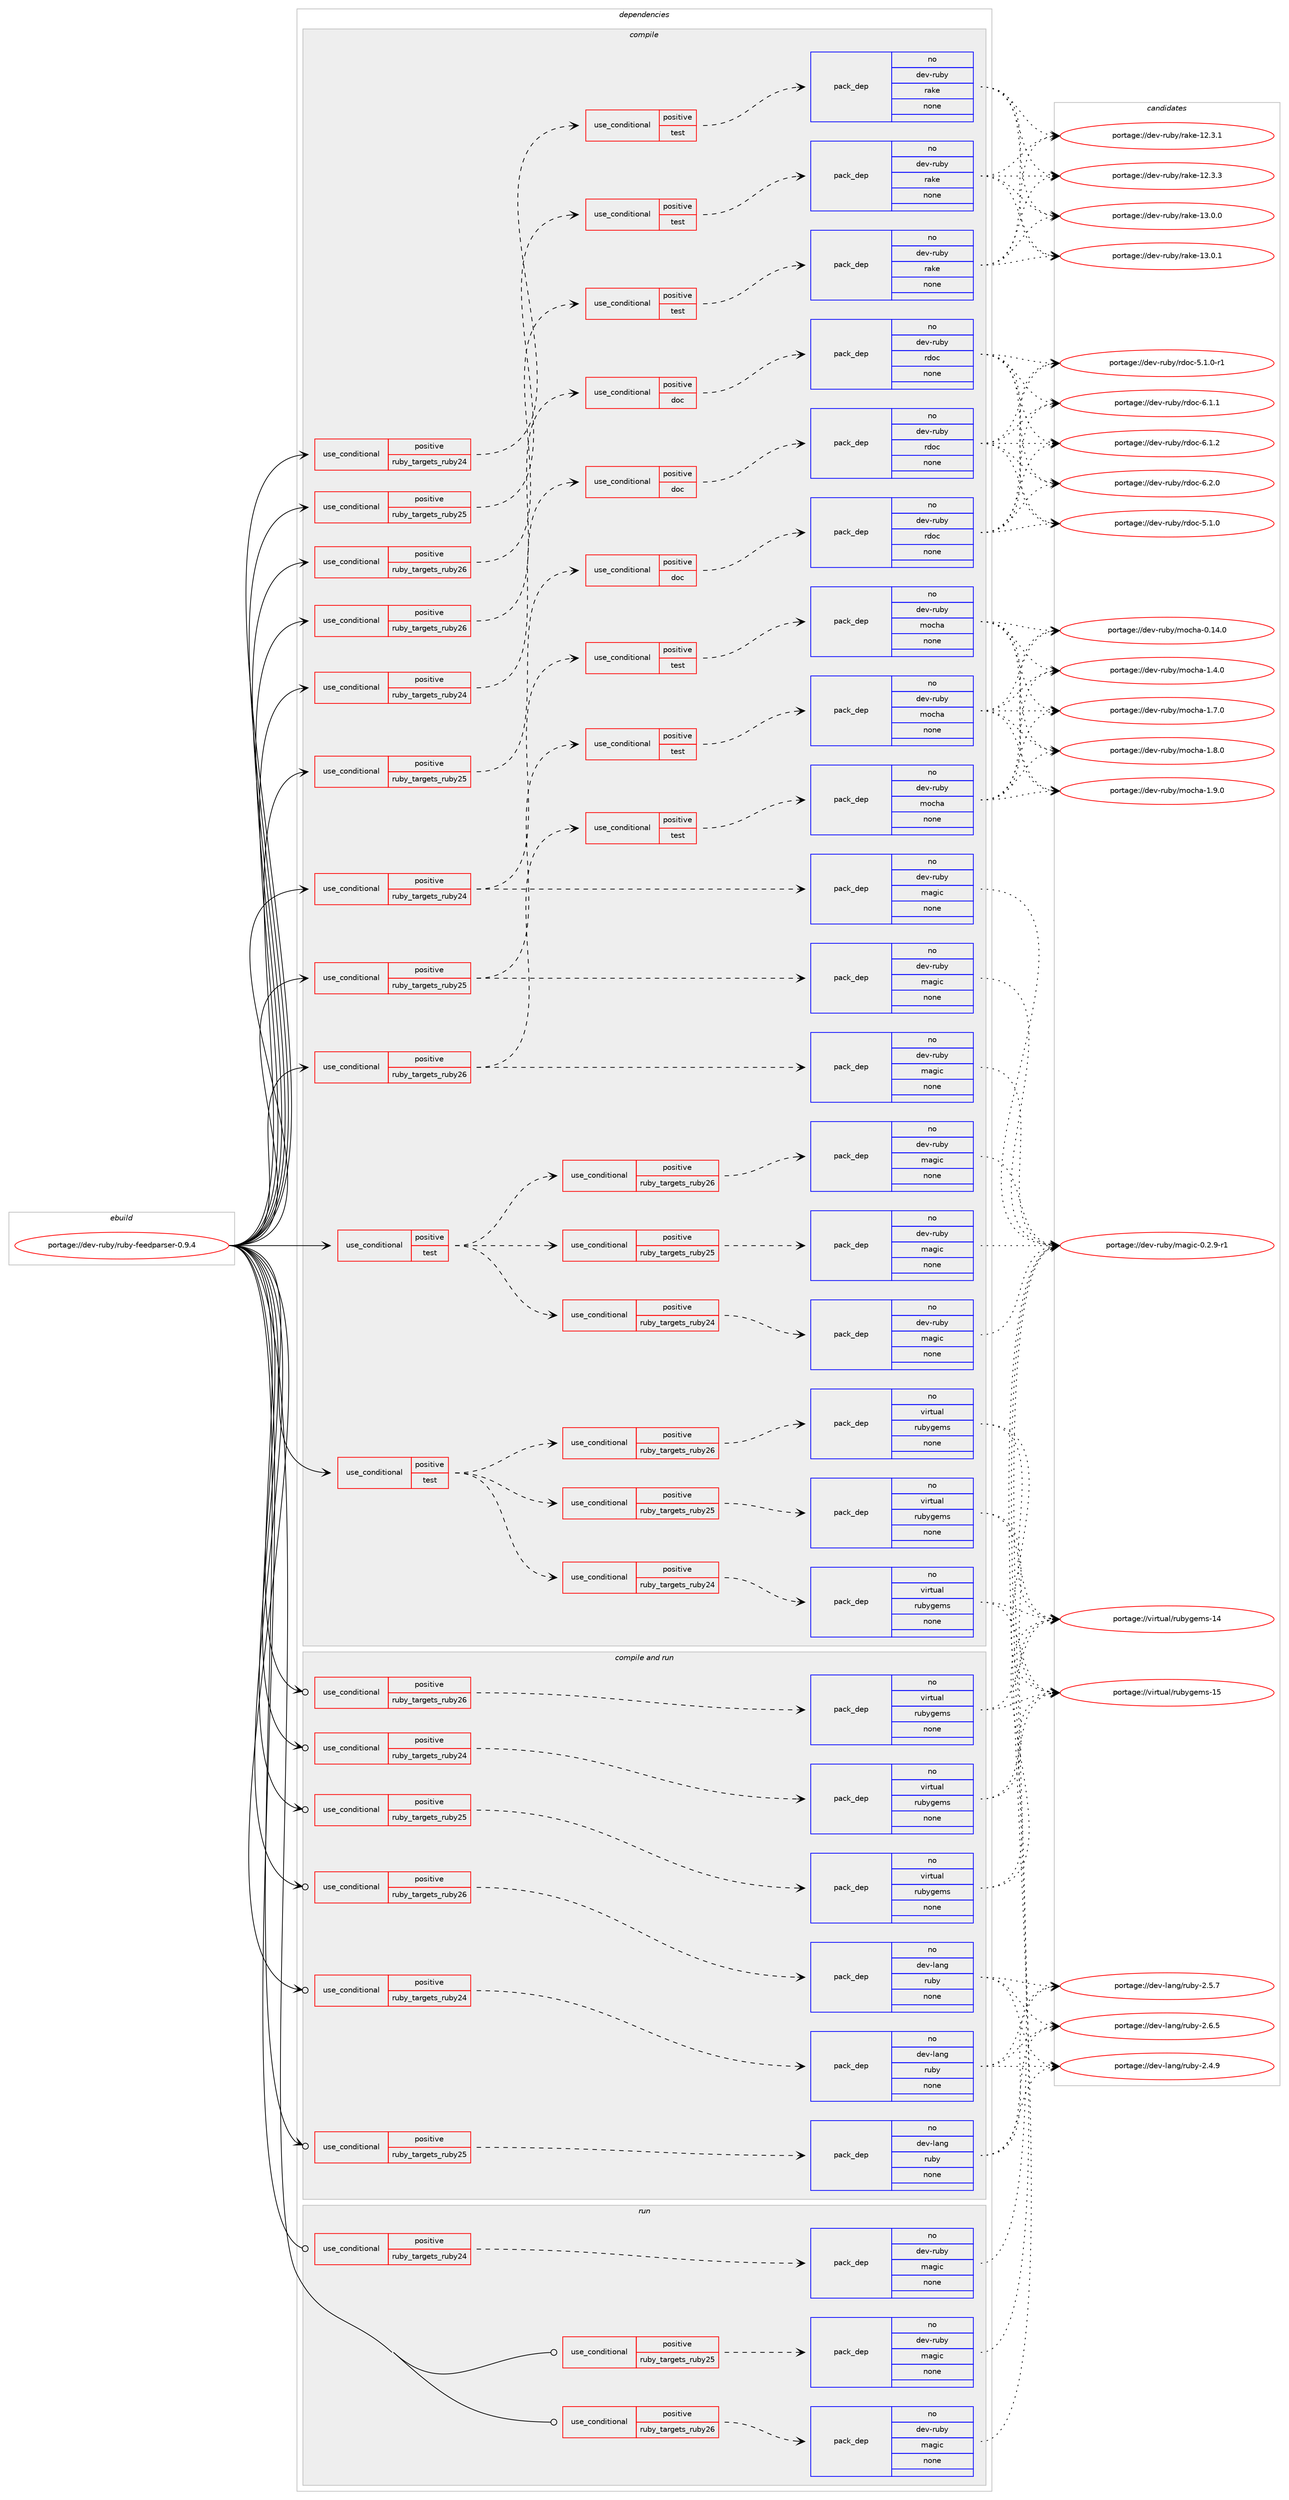 digraph prolog {

# *************
# Graph options
# *************

newrank=true;
concentrate=true;
compound=true;
graph [rankdir=LR,fontname=Helvetica,fontsize=10,ranksep=1.5];#, ranksep=2.5, nodesep=0.2];
edge  [arrowhead=vee];
node  [fontname=Helvetica,fontsize=10];

# **********
# The ebuild
# **********

subgraph cluster_leftcol {
color=gray;
rank=same;
label=<<i>ebuild</i>>;
id [label="portage://dev-ruby/ruby-feedparser-0.9.4", color=red, width=4, href="../dev-ruby/ruby-feedparser-0.9.4.svg"];
}

# ****************
# The dependencies
# ****************

subgraph cluster_midcol {
color=gray;
label=<<i>dependencies</i>>;
subgraph cluster_compile {
fillcolor="#eeeeee";
style=filled;
label=<<i>compile</i>>;
subgraph cond63370 {
dependency243091 [label=<<TABLE BORDER="0" CELLBORDER="1" CELLSPACING="0" CELLPADDING="4"><TR><TD ROWSPAN="3" CELLPADDING="10">use_conditional</TD></TR><TR><TD>positive</TD></TR><TR><TD>ruby_targets_ruby24</TD></TR></TABLE>>, shape=none, color=red];
subgraph cond63371 {
dependency243092 [label=<<TABLE BORDER="0" CELLBORDER="1" CELLSPACING="0" CELLPADDING="4"><TR><TD ROWSPAN="3" CELLPADDING="10">use_conditional</TD></TR><TR><TD>positive</TD></TR><TR><TD>doc</TD></TR></TABLE>>, shape=none, color=red];
subgraph pack176176 {
dependency243093 [label=<<TABLE BORDER="0" CELLBORDER="1" CELLSPACING="0" CELLPADDING="4" WIDTH="220"><TR><TD ROWSPAN="6" CELLPADDING="30">pack_dep</TD></TR><TR><TD WIDTH="110">no</TD></TR><TR><TD>dev-ruby</TD></TR><TR><TD>rdoc</TD></TR><TR><TD>none</TD></TR><TR><TD></TD></TR></TABLE>>, shape=none, color=blue];
}
dependency243092:e -> dependency243093:w [weight=20,style="dashed",arrowhead="vee"];
}
dependency243091:e -> dependency243092:w [weight=20,style="dashed",arrowhead="vee"];
}
id:e -> dependency243091:w [weight=20,style="solid",arrowhead="vee"];
subgraph cond63372 {
dependency243094 [label=<<TABLE BORDER="0" CELLBORDER="1" CELLSPACING="0" CELLPADDING="4"><TR><TD ROWSPAN="3" CELLPADDING="10">use_conditional</TD></TR><TR><TD>positive</TD></TR><TR><TD>ruby_targets_ruby24</TD></TR></TABLE>>, shape=none, color=red];
subgraph cond63373 {
dependency243095 [label=<<TABLE BORDER="0" CELLBORDER="1" CELLSPACING="0" CELLPADDING="4"><TR><TD ROWSPAN="3" CELLPADDING="10">use_conditional</TD></TR><TR><TD>positive</TD></TR><TR><TD>test</TD></TR></TABLE>>, shape=none, color=red];
subgraph pack176177 {
dependency243096 [label=<<TABLE BORDER="0" CELLBORDER="1" CELLSPACING="0" CELLPADDING="4" WIDTH="220"><TR><TD ROWSPAN="6" CELLPADDING="30">pack_dep</TD></TR><TR><TD WIDTH="110">no</TD></TR><TR><TD>dev-ruby</TD></TR><TR><TD>rake</TD></TR><TR><TD>none</TD></TR><TR><TD></TD></TR></TABLE>>, shape=none, color=blue];
}
dependency243095:e -> dependency243096:w [weight=20,style="dashed",arrowhead="vee"];
}
dependency243094:e -> dependency243095:w [weight=20,style="dashed",arrowhead="vee"];
}
id:e -> dependency243094:w [weight=20,style="solid",arrowhead="vee"];
subgraph cond63374 {
dependency243097 [label=<<TABLE BORDER="0" CELLBORDER="1" CELLSPACING="0" CELLPADDING="4"><TR><TD ROWSPAN="3" CELLPADDING="10">use_conditional</TD></TR><TR><TD>positive</TD></TR><TR><TD>ruby_targets_ruby24</TD></TR></TABLE>>, shape=none, color=red];
subgraph pack176178 {
dependency243098 [label=<<TABLE BORDER="0" CELLBORDER="1" CELLSPACING="0" CELLPADDING="4" WIDTH="220"><TR><TD ROWSPAN="6" CELLPADDING="30">pack_dep</TD></TR><TR><TD WIDTH="110">no</TD></TR><TR><TD>dev-ruby</TD></TR><TR><TD>magic</TD></TR><TR><TD>none</TD></TR><TR><TD></TD></TR></TABLE>>, shape=none, color=blue];
}
dependency243097:e -> dependency243098:w [weight=20,style="dashed",arrowhead="vee"];
subgraph cond63375 {
dependency243099 [label=<<TABLE BORDER="0" CELLBORDER="1" CELLSPACING="0" CELLPADDING="4"><TR><TD ROWSPAN="3" CELLPADDING="10">use_conditional</TD></TR><TR><TD>positive</TD></TR><TR><TD>test</TD></TR></TABLE>>, shape=none, color=red];
subgraph pack176179 {
dependency243100 [label=<<TABLE BORDER="0" CELLBORDER="1" CELLSPACING="0" CELLPADDING="4" WIDTH="220"><TR><TD ROWSPAN="6" CELLPADDING="30">pack_dep</TD></TR><TR><TD WIDTH="110">no</TD></TR><TR><TD>dev-ruby</TD></TR><TR><TD>mocha</TD></TR><TR><TD>none</TD></TR><TR><TD></TD></TR></TABLE>>, shape=none, color=blue];
}
dependency243099:e -> dependency243100:w [weight=20,style="dashed",arrowhead="vee"];
}
dependency243097:e -> dependency243099:w [weight=20,style="dashed",arrowhead="vee"];
}
id:e -> dependency243097:w [weight=20,style="solid",arrowhead="vee"];
subgraph cond63376 {
dependency243101 [label=<<TABLE BORDER="0" CELLBORDER="1" CELLSPACING="0" CELLPADDING="4"><TR><TD ROWSPAN="3" CELLPADDING="10">use_conditional</TD></TR><TR><TD>positive</TD></TR><TR><TD>ruby_targets_ruby25</TD></TR></TABLE>>, shape=none, color=red];
subgraph cond63377 {
dependency243102 [label=<<TABLE BORDER="0" CELLBORDER="1" CELLSPACING="0" CELLPADDING="4"><TR><TD ROWSPAN="3" CELLPADDING="10">use_conditional</TD></TR><TR><TD>positive</TD></TR><TR><TD>doc</TD></TR></TABLE>>, shape=none, color=red];
subgraph pack176180 {
dependency243103 [label=<<TABLE BORDER="0" CELLBORDER="1" CELLSPACING="0" CELLPADDING="4" WIDTH="220"><TR><TD ROWSPAN="6" CELLPADDING="30">pack_dep</TD></TR><TR><TD WIDTH="110">no</TD></TR><TR><TD>dev-ruby</TD></TR><TR><TD>rdoc</TD></TR><TR><TD>none</TD></TR><TR><TD></TD></TR></TABLE>>, shape=none, color=blue];
}
dependency243102:e -> dependency243103:w [weight=20,style="dashed",arrowhead="vee"];
}
dependency243101:e -> dependency243102:w [weight=20,style="dashed",arrowhead="vee"];
}
id:e -> dependency243101:w [weight=20,style="solid",arrowhead="vee"];
subgraph cond63378 {
dependency243104 [label=<<TABLE BORDER="0" CELLBORDER="1" CELLSPACING="0" CELLPADDING="4"><TR><TD ROWSPAN="3" CELLPADDING="10">use_conditional</TD></TR><TR><TD>positive</TD></TR><TR><TD>ruby_targets_ruby25</TD></TR></TABLE>>, shape=none, color=red];
subgraph cond63379 {
dependency243105 [label=<<TABLE BORDER="0" CELLBORDER="1" CELLSPACING="0" CELLPADDING="4"><TR><TD ROWSPAN="3" CELLPADDING="10">use_conditional</TD></TR><TR><TD>positive</TD></TR><TR><TD>test</TD></TR></TABLE>>, shape=none, color=red];
subgraph pack176181 {
dependency243106 [label=<<TABLE BORDER="0" CELLBORDER="1" CELLSPACING="0" CELLPADDING="4" WIDTH="220"><TR><TD ROWSPAN="6" CELLPADDING="30">pack_dep</TD></TR><TR><TD WIDTH="110">no</TD></TR><TR><TD>dev-ruby</TD></TR><TR><TD>rake</TD></TR><TR><TD>none</TD></TR><TR><TD></TD></TR></TABLE>>, shape=none, color=blue];
}
dependency243105:e -> dependency243106:w [weight=20,style="dashed",arrowhead="vee"];
}
dependency243104:e -> dependency243105:w [weight=20,style="dashed",arrowhead="vee"];
}
id:e -> dependency243104:w [weight=20,style="solid",arrowhead="vee"];
subgraph cond63380 {
dependency243107 [label=<<TABLE BORDER="0" CELLBORDER="1" CELLSPACING="0" CELLPADDING="4"><TR><TD ROWSPAN="3" CELLPADDING="10">use_conditional</TD></TR><TR><TD>positive</TD></TR><TR><TD>ruby_targets_ruby25</TD></TR></TABLE>>, shape=none, color=red];
subgraph pack176182 {
dependency243108 [label=<<TABLE BORDER="0" CELLBORDER="1" CELLSPACING="0" CELLPADDING="4" WIDTH="220"><TR><TD ROWSPAN="6" CELLPADDING="30">pack_dep</TD></TR><TR><TD WIDTH="110">no</TD></TR><TR><TD>dev-ruby</TD></TR><TR><TD>magic</TD></TR><TR><TD>none</TD></TR><TR><TD></TD></TR></TABLE>>, shape=none, color=blue];
}
dependency243107:e -> dependency243108:w [weight=20,style="dashed",arrowhead="vee"];
subgraph cond63381 {
dependency243109 [label=<<TABLE BORDER="0" CELLBORDER="1" CELLSPACING="0" CELLPADDING="4"><TR><TD ROWSPAN="3" CELLPADDING="10">use_conditional</TD></TR><TR><TD>positive</TD></TR><TR><TD>test</TD></TR></TABLE>>, shape=none, color=red];
subgraph pack176183 {
dependency243110 [label=<<TABLE BORDER="0" CELLBORDER="1" CELLSPACING="0" CELLPADDING="4" WIDTH="220"><TR><TD ROWSPAN="6" CELLPADDING="30">pack_dep</TD></TR><TR><TD WIDTH="110">no</TD></TR><TR><TD>dev-ruby</TD></TR><TR><TD>mocha</TD></TR><TR><TD>none</TD></TR><TR><TD></TD></TR></TABLE>>, shape=none, color=blue];
}
dependency243109:e -> dependency243110:w [weight=20,style="dashed",arrowhead="vee"];
}
dependency243107:e -> dependency243109:w [weight=20,style="dashed",arrowhead="vee"];
}
id:e -> dependency243107:w [weight=20,style="solid",arrowhead="vee"];
subgraph cond63382 {
dependency243111 [label=<<TABLE BORDER="0" CELLBORDER="1" CELLSPACING="0" CELLPADDING="4"><TR><TD ROWSPAN="3" CELLPADDING="10">use_conditional</TD></TR><TR><TD>positive</TD></TR><TR><TD>ruby_targets_ruby26</TD></TR></TABLE>>, shape=none, color=red];
subgraph cond63383 {
dependency243112 [label=<<TABLE BORDER="0" CELLBORDER="1" CELLSPACING="0" CELLPADDING="4"><TR><TD ROWSPAN="3" CELLPADDING="10">use_conditional</TD></TR><TR><TD>positive</TD></TR><TR><TD>doc</TD></TR></TABLE>>, shape=none, color=red];
subgraph pack176184 {
dependency243113 [label=<<TABLE BORDER="0" CELLBORDER="1" CELLSPACING="0" CELLPADDING="4" WIDTH="220"><TR><TD ROWSPAN="6" CELLPADDING="30">pack_dep</TD></TR><TR><TD WIDTH="110">no</TD></TR><TR><TD>dev-ruby</TD></TR><TR><TD>rdoc</TD></TR><TR><TD>none</TD></TR><TR><TD></TD></TR></TABLE>>, shape=none, color=blue];
}
dependency243112:e -> dependency243113:w [weight=20,style="dashed",arrowhead="vee"];
}
dependency243111:e -> dependency243112:w [weight=20,style="dashed",arrowhead="vee"];
}
id:e -> dependency243111:w [weight=20,style="solid",arrowhead="vee"];
subgraph cond63384 {
dependency243114 [label=<<TABLE BORDER="0" CELLBORDER="1" CELLSPACING="0" CELLPADDING="4"><TR><TD ROWSPAN="3" CELLPADDING="10">use_conditional</TD></TR><TR><TD>positive</TD></TR><TR><TD>ruby_targets_ruby26</TD></TR></TABLE>>, shape=none, color=red];
subgraph cond63385 {
dependency243115 [label=<<TABLE BORDER="0" CELLBORDER="1" CELLSPACING="0" CELLPADDING="4"><TR><TD ROWSPAN="3" CELLPADDING="10">use_conditional</TD></TR><TR><TD>positive</TD></TR><TR><TD>test</TD></TR></TABLE>>, shape=none, color=red];
subgraph pack176185 {
dependency243116 [label=<<TABLE BORDER="0" CELLBORDER="1" CELLSPACING="0" CELLPADDING="4" WIDTH="220"><TR><TD ROWSPAN="6" CELLPADDING="30">pack_dep</TD></TR><TR><TD WIDTH="110">no</TD></TR><TR><TD>dev-ruby</TD></TR><TR><TD>rake</TD></TR><TR><TD>none</TD></TR><TR><TD></TD></TR></TABLE>>, shape=none, color=blue];
}
dependency243115:e -> dependency243116:w [weight=20,style="dashed",arrowhead="vee"];
}
dependency243114:e -> dependency243115:w [weight=20,style="dashed",arrowhead="vee"];
}
id:e -> dependency243114:w [weight=20,style="solid",arrowhead="vee"];
subgraph cond63386 {
dependency243117 [label=<<TABLE BORDER="0" CELLBORDER="1" CELLSPACING="0" CELLPADDING="4"><TR><TD ROWSPAN="3" CELLPADDING="10">use_conditional</TD></TR><TR><TD>positive</TD></TR><TR><TD>ruby_targets_ruby26</TD></TR></TABLE>>, shape=none, color=red];
subgraph pack176186 {
dependency243118 [label=<<TABLE BORDER="0" CELLBORDER="1" CELLSPACING="0" CELLPADDING="4" WIDTH="220"><TR><TD ROWSPAN="6" CELLPADDING="30">pack_dep</TD></TR><TR><TD WIDTH="110">no</TD></TR><TR><TD>dev-ruby</TD></TR><TR><TD>magic</TD></TR><TR><TD>none</TD></TR><TR><TD></TD></TR></TABLE>>, shape=none, color=blue];
}
dependency243117:e -> dependency243118:w [weight=20,style="dashed",arrowhead="vee"];
subgraph cond63387 {
dependency243119 [label=<<TABLE BORDER="0" CELLBORDER="1" CELLSPACING="0" CELLPADDING="4"><TR><TD ROWSPAN="3" CELLPADDING="10">use_conditional</TD></TR><TR><TD>positive</TD></TR><TR><TD>test</TD></TR></TABLE>>, shape=none, color=red];
subgraph pack176187 {
dependency243120 [label=<<TABLE BORDER="0" CELLBORDER="1" CELLSPACING="0" CELLPADDING="4" WIDTH="220"><TR><TD ROWSPAN="6" CELLPADDING="30">pack_dep</TD></TR><TR><TD WIDTH="110">no</TD></TR><TR><TD>dev-ruby</TD></TR><TR><TD>mocha</TD></TR><TR><TD>none</TD></TR><TR><TD></TD></TR></TABLE>>, shape=none, color=blue];
}
dependency243119:e -> dependency243120:w [weight=20,style="dashed",arrowhead="vee"];
}
dependency243117:e -> dependency243119:w [weight=20,style="dashed",arrowhead="vee"];
}
id:e -> dependency243117:w [weight=20,style="solid",arrowhead="vee"];
subgraph cond63388 {
dependency243121 [label=<<TABLE BORDER="0" CELLBORDER="1" CELLSPACING="0" CELLPADDING="4"><TR><TD ROWSPAN="3" CELLPADDING="10">use_conditional</TD></TR><TR><TD>positive</TD></TR><TR><TD>test</TD></TR></TABLE>>, shape=none, color=red];
subgraph cond63389 {
dependency243122 [label=<<TABLE BORDER="0" CELLBORDER="1" CELLSPACING="0" CELLPADDING="4"><TR><TD ROWSPAN="3" CELLPADDING="10">use_conditional</TD></TR><TR><TD>positive</TD></TR><TR><TD>ruby_targets_ruby24</TD></TR></TABLE>>, shape=none, color=red];
subgraph pack176188 {
dependency243123 [label=<<TABLE BORDER="0" CELLBORDER="1" CELLSPACING="0" CELLPADDING="4" WIDTH="220"><TR><TD ROWSPAN="6" CELLPADDING="30">pack_dep</TD></TR><TR><TD WIDTH="110">no</TD></TR><TR><TD>dev-ruby</TD></TR><TR><TD>magic</TD></TR><TR><TD>none</TD></TR><TR><TD></TD></TR></TABLE>>, shape=none, color=blue];
}
dependency243122:e -> dependency243123:w [weight=20,style="dashed",arrowhead="vee"];
}
dependency243121:e -> dependency243122:w [weight=20,style="dashed",arrowhead="vee"];
subgraph cond63390 {
dependency243124 [label=<<TABLE BORDER="0" CELLBORDER="1" CELLSPACING="0" CELLPADDING="4"><TR><TD ROWSPAN="3" CELLPADDING="10">use_conditional</TD></TR><TR><TD>positive</TD></TR><TR><TD>ruby_targets_ruby25</TD></TR></TABLE>>, shape=none, color=red];
subgraph pack176189 {
dependency243125 [label=<<TABLE BORDER="0" CELLBORDER="1" CELLSPACING="0" CELLPADDING="4" WIDTH="220"><TR><TD ROWSPAN="6" CELLPADDING="30">pack_dep</TD></TR><TR><TD WIDTH="110">no</TD></TR><TR><TD>dev-ruby</TD></TR><TR><TD>magic</TD></TR><TR><TD>none</TD></TR><TR><TD></TD></TR></TABLE>>, shape=none, color=blue];
}
dependency243124:e -> dependency243125:w [weight=20,style="dashed",arrowhead="vee"];
}
dependency243121:e -> dependency243124:w [weight=20,style="dashed",arrowhead="vee"];
subgraph cond63391 {
dependency243126 [label=<<TABLE BORDER="0" CELLBORDER="1" CELLSPACING="0" CELLPADDING="4"><TR><TD ROWSPAN="3" CELLPADDING="10">use_conditional</TD></TR><TR><TD>positive</TD></TR><TR><TD>ruby_targets_ruby26</TD></TR></TABLE>>, shape=none, color=red];
subgraph pack176190 {
dependency243127 [label=<<TABLE BORDER="0" CELLBORDER="1" CELLSPACING="0" CELLPADDING="4" WIDTH="220"><TR><TD ROWSPAN="6" CELLPADDING="30">pack_dep</TD></TR><TR><TD WIDTH="110">no</TD></TR><TR><TD>dev-ruby</TD></TR><TR><TD>magic</TD></TR><TR><TD>none</TD></TR><TR><TD></TD></TR></TABLE>>, shape=none, color=blue];
}
dependency243126:e -> dependency243127:w [weight=20,style="dashed",arrowhead="vee"];
}
dependency243121:e -> dependency243126:w [weight=20,style="dashed",arrowhead="vee"];
}
id:e -> dependency243121:w [weight=20,style="solid",arrowhead="vee"];
subgraph cond63392 {
dependency243128 [label=<<TABLE BORDER="0" CELLBORDER="1" CELLSPACING="0" CELLPADDING="4"><TR><TD ROWSPAN="3" CELLPADDING="10">use_conditional</TD></TR><TR><TD>positive</TD></TR><TR><TD>test</TD></TR></TABLE>>, shape=none, color=red];
subgraph cond63393 {
dependency243129 [label=<<TABLE BORDER="0" CELLBORDER="1" CELLSPACING="0" CELLPADDING="4"><TR><TD ROWSPAN="3" CELLPADDING="10">use_conditional</TD></TR><TR><TD>positive</TD></TR><TR><TD>ruby_targets_ruby24</TD></TR></TABLE>>, shape=none, color=red];
subgraph pack176191 {
dependency243130 [label=<<TABLE BORDER="0" CELLBORDER="1" CELLSPACING="0" CELLPADDING="4" WIDTH="220"><TR><TD ROWSPAN="6" CELLPADDING="30">pack_dep</TD></TR><TR><TD WIDTH="110">no</TD></TR><TR><TD>virtual</TD></TR><TR><TD>rubygems</TD></TR><TR><TD>none</TD></TR><TR><TD></TD></TR></TABLE>>, shape=none, color=blue];
}
dependency243129:e -> dependency243130:w [weight=20,style="dashed",arrowhead="vee"];
}
dependency243128:e -> dependency243129:w [weight=20,style="dashed",arrowhead="vee"];
subgraph cond63394 {
dependency243131 [label=<<TABLE BORDER="0" CELLBORDER="1" CELLSPACING="0" CELLPADDING="4"><TR><TD ROWSPAN="3" CELLPADDING="10">use_conditional</TD></TR><TR><TD>positive</TD></TR><TR><TD>ruby_targets_ruby25</TD></TR></TABLE>>, shape=none, color=red];
subgraph pack176192 {
dependency243132 [label=<<TABLE BORDER="0" CELLBORDER="1" CELLSPACING="0" CELLPADDING="4" WIDTH="220"><TR><TD ROWSPAN="6" CELLPADDING="30">pack_dep</TD></TR><TR><TD WIDTH="110">no</TD></TR><TR><TD>virtual</TD></TR><TR><TD>rubygems</TD></TR><TR><TD>none</TD></TR><TR><TD></TD></TR></TABLE>>, shape=none, color=blue];
}
dependency243131:e -> dependency243132:w [weight=20,style="dashed",arrowhead="vee"];
}
dependency243128:e -> dependency243131:w [weight=20,style="dashed",arrowhead="vee"];
subgraph cond63395 {
dependency243133 [label=<<TABLE BORDER="0" CELLBORDER="1" CELLSPACING="0" CELLPADDING="4"><TR><TD ROWSPAN="3" CELLPADDING="10">use_conditional</TD></TR><TR><TD>positive</TD></TR><TR><TD>ruby_targets_ruby26</TD></TR></TABLE>>, shape=none, color=red];
subgraph pack176193 {
dependency243134 [label=<<TABLE BORDER="0" CELLBORDER="1" CELLSPACING="0" CELLPADDING="4" WIDTH="220"><TR><TD ROWSPAN="6" CELLPADDING="30">pack_dep</TD></TR><TR><TD WIDTH="110">no</TD></TR><TR><TD>virtual</TD></TR><TR><TD>rubygems</TD></TR><TR><TD>none</TD></TR><TR><TD></TD></TR></TABLE>>, shape=none, color=blue];
}
dependency243133:e -> dependency243134:w [weight=20,style="dashed",arrowhead="vee"];
}
dependency243128:e -> dependency243133:w [weight=20,style="dashed",arrowhead="vee"];
}
id:e -> dependency243128:w [weight=20,style="solid",arrowhead="vee"];
}
subgraph cluster_compileandrun {
fillcolor="#eeeeee";
style=filled;
label=<<i>compile and run</i>>;
subgraph cond63396 {
dependency243135 [label=<<TABLE BORDER="0" CELLBORDER="1" CELLSPACING="0" CELLPADDING="4"><TR><TD ROWSPAN="3" CELLPADDING="10">use_conditional</TD></TR><TR><TD>positive</TD></TR><TR><TD>ruby_targets_ruby24</TD></TR></TABLE>>, shape=none, color=red];
subgraph pack176194 {
dependency243136 [label=<<TABLE BORDER="0" CELLBORDER="1" CELLSPACING="0" CELLPADDING="4" WIDTH="220"><TR><TD ROWSPAN="6" CELLPADDING="30">pack_dep</TD></TR><TR><TD WIDTH="110">no</TD></TR><TR><TD>dev-lang</TD></TR><TR><TD>ruby</TD></TR><TR><TD>none</TD></TR><TR><TD></TD></TR></TABLE>>, shape=none, color=blue];
}
dependency243135:e -> dependency243136:w [weight=20,style="dashed",arrowhead="vee"];
}
id:e -> dependency243135:w [weight=20,style="solid",arrowhead="odotvee"];
subgraph cond63397 {
dependency243137 [label=<<TABLE BORDER="0" CELLBORDER="1" CELLSPACING="0" CELLPADDING="4"><TR><TD ROWSPAN="3" CELLPADDING="10">use_conditional</TD></TR><TR><TD>positive</TD></TR><TR><TD>ruby_targets_ruby24</TD></TR></TABLE>>, shape=none, color=red];
subgraph pack176195 {
dependency243138 [label=<<TABLE BORDER="0" CELLBORDER="1" CELLSPACING="0" CELLPADDING="4" WIDTH="220"><TR><TD ROWSPAN="6" CELLPADDING="30">pack_dep</TD></TR><TR><TD WIDTH="110">no</TD></TR><TR><TD>virtual</TD></TR><TR><TD>rubygems</TD></TR><TR><TD>none</TD></TR><TR><TD></TD></TR></TABLE>>, shape=none, color=blue];
}
dependency243137:e -> dependency243138:w [weight=20,style="dashed",arrowhead="vee"];
}
id:e -> dependency243137:w [weight=20,style="solid",arrowhead="odotvee"];
subgraph cond63398 {
dependency243139 [label=<<TABLE BORDER="0" CELLBORDER="1" CELLSPACING="0" CELLPADDING="4"><TR><TD ROWSPAN="3" CELLPADDING="10">use_conditional</TD></TR><TR><TD>positive</TD></TR><TR><TD>ruby_targets_ruby25</TD></TR></TABLE>>, shape=none, color=red];
subgraph pack176196 {
dependency243140 [label=<<TABLE BORDER="0" CELLBORDER="1" CELLSPACING="0" CELLPADDING="4" WIDTH="220"><TR><TD ROWSPAN="6" CELLPADDING="30">pack_dep</TD></TR><TR><TD WIDTH="110">no</TD></TR><TR><TD>dev-lang</TD></TR><TR><TD>ruby</TD></TR><TR><TD>none</TD></TR><TR><TD></TD></TR></TABLE>>, shape=none, color=blue];
}
dependency243139:e -> dependency243140:w [weight=20,style="dashed",arrowhead="vee"];
}
id:e -> dependency243139:w [weight=20,style="solid",arrowhead="odotvee"];
subgraph cond63399 {
dependency243141 [label=<<TABLE BORDER="0" CELLBORDER="1" CELLSPACING="0" CELLPADDING="4"><TR><TD ROWSPAN="3" CELLPADDING="10">use_conditional</TD></TR><TR><TD>positive</TD></TR><TR><TD>ruby_targets_ruby25</TD></TR></TABLE>>, shape=none, color=red];
subgraph pack176197 {
dependency243142 [label=<<TABLE BORDER="0" CELLBORDER="1" CELLSPACING="0" CELLPADDING="4" WIDTH="220"><TR><TD ROWSPAN="6" CELLPADDING="30">pack_dep</TD></TR><TR><TD WIDTH="110">no</TD></TR><TR><TD>virtual</TD></TR><TR><TD>rubygems</TD></TR><TR><TD>none</TD></TR><TR><TD></TD></TR></TABLE>>, shape=none, color=blue];
}
dependency243141:e -> dependency243142:w [weight=20,style="dashed",arrowhead="vee"];
}
id:e -> dependency243141:w [weight=20,style="solid",arrowhead="odotvee"];
subgraph cond63400 {
dependency243143 [label=<<TABLE BORDER="0" CELLBORDER="1" CELLSPACING="0" CELLPADDING="4"><TR><TD ROWSPAN="3" CELLPADDING="10">use_conditional</TD></TR><TR><TD>positive</TD></TR><TR><TD>ruby_targets_ruby26</TD></TR></TABLE>>, shape=none, color=red];
subgraph pack176198 {
dependency243144 [label=<<TABLE BORDER="0" CELLBORDER="1" CELLSPACING="0" CELLPADDING="4" WIDTH="220"><TR><TD ROWSPAN="6" CELLPADDING="30">pack_dep</TD></TR><TR><TD WIDTH="110">no</TD></TR><TR><TD>dev-lang</TD></TR><TR><TD>ruby</TD></TR><TR><TD>none</TD></TR><TR><TD></TD></TR></TABLE>>, shape=none, color=blue];
}
dependency243143:e -> dependency243144:w [weight=20,style="dashed",arrowhead="vee"];
}
id:e -> dependency243143:w [weight=20,style="solid",arrowhead="odotvee"];
subgraph cond63401 {
dependency243145 [label=<<TABLE BORDER="0" CELLBORDER="1" CELLSPACING="0" CELLPADDING="4"><TR><TD ROWSPAN="3" CELLPADDING="10">use_conditional</TD></TR><TR><TD>positive</TD></TR><TR><TD>ruby_targets_ruby26</TD></TR></TABLE>>, shape=none, color=red];
subgraph pack176199 {
dependency243146 [label=<<TABLE BORDER="0" CELLBORDER="1" CELLSPACING="0" CELLPADDING="4" WIDTH="220"><TR><TD ROWSPAN="6" CELLPADDING="30">pack_dep</TD></TR><TR><TD WIDTH="110">no</TD></TR><TR><TD>virtual</TD></TR><TR><TD>rubygems</TD></TR><TR><TD>none</TD></TR><TR><TD></TD></TR></TABLE>>, shape=none, color=blue];
}
dependency243145:e -> dependency243146:w [weight=20,style="dashed",arrowhead="vee"];
}
id:e -> dependency243145:w [weight=20,style="solid",arrowhead="odotvee"];
}
subgraph cluster_run {
fillcolor="#eeeeee";
style=filled;
label=<<i>run</i>>;
subgraph cond63402 {
dependency243147 [label=<<TABLE BORDER="0" CELLBORDER="1" CELLSPACING="0" CELLPADDING="4"><TR><TD ROWSPAN="3" CELLPADDING="10">use_conditional</TD></TR><TR><TD>positive</TD></TR><TR><TD>ruby_targets_ruby24</TD></TR></TABLE>>, shape=none, color=red];
subgraph pack176200 {
dependency243148 [label=<<TABLE BORDER="0" CELLBORDER="1" CELLSPACING="0" CELLPADDING="4" WIDTH="220"><TR><TD ROWSPAN="6" CELLPADDING="30">pack_dep</TD></TR><TR><TD WIDTH="110">no</TD></TR><TR><TD>dev-ruby</TD></TR><TR><TD>magic</TD></TR><TR><TD>none</TD></TR><TR><TD></TD></TR></TABLE>>, shape=none, color=blue];
}
dependency243147:e -> dependency243148:w [weight=20,style="dashed",arrowhead="vee"];
}
id:e -> dependency243147:w [weight=20,style="solid",arrowhead="odot"];
subgraph cond63403 {
dependency243149 [label=<<TABLE BORDER="0" CELLBORDER="1" CELLSPACING="0" CELLPADDING="4"><TR><TD ROWSPAN="3" CELLPADDING="10">use_conditional</TD></TR><TR><TD>positive</TD></TR><TR><TD>ruby_targets_ruby25</TD></TR></TABLE>>, shape=none, color=red];
subgraph pack176201 {
dependency243150 [label=<<TABLE BORDER="0" CELLBORDER="1" CELLSPACING="0" CELLPADDING="4" WIDTH="220"><TR><TD ROWSPAN="6" CELLPADDING="30">pack_dep</TD></TR><TR><TD WIDTH="110">no</TD></TR><TR><TD>dev-ruby</TD></TR><TR><TD>magic</TD></TR><TR><TD>none</TD></TR><TR><TD></TD></TR></TABLE>>, shape=none, color=blue];
}
dependency243149:e -> dependency243150:w [weight=20,style="dashed",arrowhead="vee"];
}
id:e -> dependency243149:w [weight=20,style="solid",arrowhead="odot"];
subgraph cond63404 {
dependency243151 [label=<<TABLE BORDER="0" CELLBORDER="1" CELLSPACING="0" CELLPADDING="4"><TR><TD ROWSPAN="3" CELLPADDING="10">use_conditional</TD></TR><TR><TD>positive</TD></TR><TR><TD>ruby_targets_ruby26</TD></TR></TABLE>>, shape=none, color=red];
subgraph pack176202 {
dependency243152 [label=<<TABLE BORDER="0" CELLBORDER="1" CELLSPACING="0" CELLPADDING="4" WIDTH="220"><TR><TD ROWSPAN="6" CELLPADDING="30">pack_dep</TD></TR><TR><TD WIDTH="110">no</TD></TR><TR><TD>dev-ruby</TD></TR><TR><TD>magic</TD></TR><TR><TD>none</TD></TR><TR><TD></TD></TR></TABLE>>, shape=none, color=blue];
}
dependency243151:e -> dependency243152:w [weight=20,style="dashed",arrowhead="vee"];
}
id:e -> dependency243151:w [weight=20,style="solid",arrowhead="odot"];
}
}

# **************
# The candidates
# **************

subgraph cluster_choices {
rank=same;
color=gray;
label=<<i>candidates</i>>;

subgraph choice176176 {
color=black;
nodesep=1;
choiceportage10010111845114117981214711410011199455346494648 [label="portage://dev-ruby/rdoc-5.1.0", color=red, width=4,href="../dev-ruby/rdoc-5.1.0.svg"];
choiceportage100101118451141179812147114100111994553464946484511449 [label="portage://dev-ruby/rdoc-5.1.0-r1", color=red, width=4,href="../dev-ruby/rdoc-5.1.0-r1.svg"];
choiceportage10010111845114117981214711410011199455446494649 [label="portage://dev-ruby/rdoc-6.1.1", color=red, width=4,href="../dev-ruby/rdoc-6.1.1.svg"];
choiceportage10010111845114117981214711410011199455446494650 [label="portage://dev-ruby/rdoc-6.1.2", color=red, width=4,href="../dev-ruby/rdoc-6.1.2.svg"];
choiceportage10010111845114117981214711410011199455446504648 [label="portage://dev-ruby/rdoc-6.2.0", color=red, width=4,href="../dev-ruby/rdoc-6.2.0.svg"];
dependency243093:e -> choiceportage10010111845114117981214711410011199455346494648:w [style=dotted,weight="100"];
dependency243093:e -> choiceportage100101118451141179812147114100111994553464946484511449:w [style=dotted,weight="100"];
dependency243093:e -> choiceportage10010111845114117981214711410011199455446494649:w [style=dotted,weight="100"];
dependency243093:e -> choiceportage10010111845114117981214711410011199455446494650:w [style=dotted,weight="100"];
dependency243093:e -> choiceportage10010111845114117981214711410011199455446504648:w [style=dotted,weight="100"];
}
subgraph choice176177 {
color=black;
nodesep=1;
choiceportage1001011184511411798121471149710710145495046514649 [label="portage://dev-ruby/rake-12.3.1", color=red, width=4,href="../dev-ruby/rake-12.3.1.svg"];
choiceportage1001011184511411798121471149710710145495046514651 [label="portage://dev-ruby/rake-12.3.3", color=red, width=4,href="../dev-ruby/rake-12.3.3.svg"];
choiceportage1001011184511411798121471149710710145495146484648 [label="portage://dev-ruby/rake-13.0.0", color=red, width=4,href="../dev-ruby/rake-13.0.0.svg"];
choiceportage1001011184511411798121471149710710145495146484649 [label="portage://dev-ruby/rake-13.0.1", color=red, width=4,href="../dev-ruby/rake-13.0.1.svg"];
dependency243096:e -> choiceportage1001011184511411798121471149710710145495046514649:w [style=dotted,weight="100"];
dependency243096:e -> choiceportage1001011184511411798121471149710710145495046514651:w [style=dotted,weight="100"];
dependency243096:e -> choiceportage1001011184511411798121471149710710145495146484648:w [style=dotted,weight="100"];
dependency243096:e -> choiceportage1001011184511411798121471149710710145495146484649:w [style=dotted,weight="100"];
}
subgraph choice176178 {
color=black;
nodesep=1;
choiceportage10010111845114117981214710997103105994548465046574511449 [label="portage://dev-ruby/magic-0.2.9-r1", color=red, width=4,href="../dev-ruby/magic-0.2.9-r1.svg"];
dependency243098:e -> choiceportage10010111845114117981214710997103105994548465046574511449:w [style=dotted,weight="100"];
}
subgraph choice176179 {
color=black;
nodesep=1;
choiceportage100101118451141179812147109111991049745484649524648 [label="portage://dev-ruby/mocha-0.14.0", color=red, width=4,href="../dev-ruby/mocha-0.14.0.svg"];
choiceportage1001011184511411798121471091119910497454946524648 [label="portage://dev-ruby/mocha-1.4.0", color=red, width=4,href="../dev-ruby/mocha-1.4.0.svg"];
choiceportage1001011184511411798121471091119910497454946554648 [label="portage://dev-ruby/mocha-1.7.0", color=red, width=4,href="../dev-ruby/mocha-1.7.0.svg"];
choiceportage1001011184511411798121471091119910497454946564648 [label="portage://dev-ruby/mocha-1.8.0", color=red, width=4,href="../dev-ruby/mocha-1.8.0.svg"];
choiceportage1001011184511411798121471091119910497454946574648 [label="portage://dev-ruby/mocha-1.9.0", color=red, width=4,href="../dev-ruby/mocha-1.9.0.svg"];
dependency243100:e -> choiceportage100101118451141179812147109111991049745484649524648:w [style=dotted,weight="100"];
dependency243100:e -> choiceportage1001011184511411798121471091119910497454946524648:w [style=dotted,weight="100"];
dependency243100:e -> choiceportage1001011184511411798121471091119910497454946554648:w [style=dotted,weight="100"];
dependency243100:e -> choiceportage1001011184511411798121471091119910497454946564648:w [style=dotted,weight="100"];
dependency243100:e -> choiceportage1001011184511411798121471091119910497454946574648:w [style=dotted,weight="100"];
}
subgraph choice176180 {
color=black;
nodesep=1;
choiceportage10010111845114117981214711410011199455346494648 [label="portage://dev-ruby/rdoc-5.1.0", color=red, width=4,href="../dev-ruby/rdoc-5.1.0.svg"];
choiceportage100101118451141179812147114100111994553464946484511449 [label="portage://dev-ruby/rdoc-5.1.0-r1", color=red, width=4,href="../dev-ruby/rdoc-5.1.0-r1.svg"];
choiceportage10010111845114117981214711410011199455446494649 [label="portage://dev-ruby/rdoc-6.1.1", color=red, width=4,href="../dev-ruby/rdoc-6.1.1.svg"];
choiceportage10010111845114117981214711410011199455446494650 [label="portage://dev-ruby/rdoc-6.1.2", color=red, width=4,href="../dev-ruby/rdoc-6.1.2.svg"];
choiceportage10010111845114117981214711410011199455446504648 [label="portage://dev-ruby/rdoc-6.2.0", color=red, width=4,href="../dev-ruby/rdoc-6.2.0.svg"];
dependency243103:e -> choiceportage10010111845114117981214711410011199455346494648:w [style=dotted,weight="100"];
dependency243103:e -> choiceportage100101118451141179812147114100111994553464946484511449:w [style=dotted,weight="100"];
dependency243103:e -> choiceportage10010111845114117981214711410011199455446494649:w [style=dotted,weight="100"];
dependency243103:e -> choiceportage10010111845114117981214711410011199455446494650:w [style=dotted,weight="100"];
dependency243103:e -> choiceportage10010111845114117981214711410011199455446504648:w [style=dotted,weight="100"];
}
subgraph choice176181 {
color=black;
nodesep=1;
choiceportage1001011184511411798121471149710710145495046514649 [label="portage://dev-ruby/rake-12.3.1", color=red, width=4,href="../dev-ruby/rake-12.3.1.svg"];
choiceportage1001011184511411798121471149710710145495046514651 [label="portage://dev-ruby/rake-12.3.3", color=red, width=4,href="../dev-ruby/rake-12.3.3.svg"];
choiceportage1001011184511411798121471149710710145495146484648 [label="portage://dev-ruby/rake-13.0.0", color=red, width=4,href="../dev-ruby/rake-13.0.0.svg"];
choiceportage1001011184511411798121471149710710145495146484649 [label="portage://dev-ruby/rake-13.0.1", color=red, width=4,href="../dev-ruby/rake-13.0.1.svg"];
dependency243106:e -> choiceportage1001011184511411798121471149710710145495046514649:w [style=dotted,weight="100"];
dependency243106:e -> choiceportage1001011184511411798121471149710710145495046514651:w [style=dotted,weight="100"];
dependency243106:e -> choiceportage1001011184511411798121471149710710145495146484648:w [style=dotted,weight="100"];
dependency243106:e -> choiceportage1001011184511411798121471149710710145495146484649:w [style=dotted,weight="100"];
}
subgraph choice176182 {
color=black;
nodesep=1;
choiceportage10010111845114117981214710997103105994548465046574511449 [label="portage://dev-ruby/magic-0.2.9-r1", color=red, width=4,href="../dev-ruby/magic-0.2.9-r1.svg"];
dependency243108:e -> choiceportage10010111845114117981214710997103105994548465046574511449:w [style=dotted,weight="100"];
}
subgraph choice176183 {
color=black;
nodesep=1;
choiceportage100101118451141179812147109111991049745484649524648 [label="portage://dev-ruby/mocha-0.14.0", color=red, width=4,href="../dev-ruby/mocha-0.14.0.svg"];
choiceportage1001011184511411798121471091119910497454946524648 [label="portage://dev-ruby/mocha-1.4.0", color=red, width=4,href="../dev-ruby/mocha-1.4.0.svg"];
choiceportage1001011184511411798121471091119910497454946554648 [label="portage://dev-ruby/mocha-1.7.0", color=red, width=4,href="../dev-ruby/mocha-1.7.0.svg"];
choiceportage1001011184511411798121471091119910497454946564648 [label="portage://dev-ruby/mocha-1.8.0", color=red, width=4,href="../dev-ruby/mocha-1.8.0.svg"];
choiceportage1001011184511411798121471091119910497454946574648 [label="portage://dev-ruby/mocha-1.9.0", color=red, width=4,href="../dev-ruby/mocha-1.9.0.svg"];
dependency243110:e -> choiceportage100101118451141179812147109111991049745484649524648:w [style=dotted,weight="100"];
dependency243110:e -> choiceportage1001011184511411798121471091119910497454946524648:w [style=dotted,weight="100"];
dependency243110:e -> choiceportage1001011184511411798121471091119910497454946554648:w [style=dotted,weight="100"];
dependency243110:e -> choiceportage1001011184511411798121471091119910497454946564648:w [style=dotted,weight="100"];
dependency243110:e -> choiceportage1001011184511411798121471091119910497454946574648:w [style=dotted,weight="100"];
}
subgraph choice176184 {
color=black;
nodesep=1;
choiceportage10010111845114117981214711410011199455346494648 [label="portage://dev-ruby/rdoc-5.1.0", color=red, width=4,href="../dev-ruby/rdoc-5.1.0.svg"];
choiceportage100101118451141179812147114100111994553464946484511449 [label="portage://dev-ruby/rdoc-5.1.0-r1", color=red, width=4,href="../dev-ruby/rdoc-5.1.0-r1.svg"];
choiceportage10010111845114117981214711410011199455446494649 [label="portage://dev-ruby/rdoc-6.1.1", color=red, width=4,href="../dev-ruby/rdoc-6.1.1.svg"];
choiceportage10010111845114117981214711410011199455446494650 [label="portage://dev-ruby/rdoc-6.1.2", color=red, width=4,href="../dev-ruby/rdoc-6.1.2.svg"];
choiceportage10010111845114117981214711410011199455446504648 [label="portage://dev-ruby/rdoc-6.2.0", color=red, width=4,href="../dev-ruby/rdoc-6.2.0.svg"];
dependency243113:e -> choiceportage10010111845114117981214711410011199455346494648:w [style=dotted,weight="100"];
dependency243113:e -> choiceportage100101118451141179812147114100111994553464946484511449:w [style=dotted,weight="100"];
dependency243113:e -> choiceportage10010111845114117981214711410011199455446494649:w [style=dotted,weight="100"];
dependency243113:e -> choiceportage10010111845114117981214711410011199455446494650:w [style=dotted,weight="100"];
dependency243113:e -> choiceportage10010111845114117981214711410011199455446504648:w [style=dotted,weight="100"];
}
subgraph choice176185 {
color=black;
nodesep=1;
choiceportage1001011184511411798121471149710710145495046514649 [label="portage://dev-ruby/rake-12.3.1", color=red, width=4,href="../dev-ruby/rake-12.3.1.svg"];
choiceportage1001011184511411798121471149710710145495046514651 [label="portage://dev-ruby/rake-12.3.3", color=red, width=4,href="../dev-ruby/rake-12.3.3.svg"];
choiceportage1001011184511411798121471149710710145495146484648 [label="portage://dev-ruby/rake-13.0.0", color=red, width=4,href="../dev-ruby/rake-13.0.0.svg"];
choiceportage1001011184511411798121471149710710145495146484649 [label="portage://dev-ruby/rake-13.0.1", color=red, width=4,href="../dev-ruby/rake-13.0.1.svg"];
dependency243116:e -> choiceportage1001011184511411798121471149710710145495046514649:w [style=dotted,weight="100"];
dependency243116:e -> choiceportage1001011184511411798121471149710710145495046514651:w [style=dotted,weight="100"];
dependency243116:e -> choiceportage1001011184511411798121471149710710145495146484648:w [style=dotted,weight="100"];
dependency243116:e -> choiceportage1001011184511411798121471149710710145495146484649:w [style=dotted,weight="100"];
}
subgraph choice176186 {
color=black;
nodesep=1;
choiceportage10010111845114117981214710997103105994548465046574511449 [label="portage://dev-ruby/magic-0.2.9-r1", color=red, width=4,href="../dev-ruby/magic-0.2.9-r1.svg"];
dependency243118:e -> choiceportage10010111845114117981214710997103105994548465046574511449:w [style=dotted,weight="100"];
}
subgraph choice176187 {
color=black;
nodesep=1;
choiceportage100101118451141179812147109111991049745484649524648 [label="portage://dev-ruby/mocha-0.14.0", color=red, width=4,href="../dev-ruby/mocha-0.14.0.svg"];
choiceportage1001011184511411798121471091119910497454946524648 [label="portage://dev-ruby/mocha-1.4.0", color=red, width=4,href="../dev-ruby/mocha-1.4.0.svg"];
choiceportage1001011184511411798121471091119910497454946554648 [label="portage://dev-ruby/mocha-1.7.0", color=red, width=4,href="../dev-ruby/mocha-1.7.0.svg"];
choiceportage1001011184511411798121471091119910497454946564648 [label="portage://dev-ruby/mocha-1.8.0", color=red, width=4,href="../dev-ruby/mocha-1.8.0.svg"];
choiceportage1001011184511411798121471091119910497454946574648 [label="portage://dev-ruby/mocha-1.9.0", color=red, width=4,href="../dev-ruby/mocha-1.9.0.svg"];
dependency243120:e -> choiceportage100101118451141179812147109111991049745484649524648:w [style=dotted,weight="100"];
dependency243120:e -> choiceportage1001011184511411798121471091119910497454946524648:w [style=dotted,weight="100"];
dependency243120:e -> choiceportage1001011184511411798121471091119910497454946554648:w [style=dotted,weight="100"];
dependency243120:e -> choiceportage1001011184511411798121471091119910497454946564648:w [style=dotted,weight="100"];
dependency243120:e -> choiceportage1001011184511411798121471091119910497454946574648:w [style=dotted,weight="100"];
}
subgraph choice176188 {
color=black;
nodesep=1;
choiceportage10010111845114117981214710997103105994548465046574511449 [label="portage://dev-ruby/magic-0.2.9-r1", color=red, width=4,href="../dev-ruby/magic-0.2.9-r1.svg"];
dependency243123:e -> choiceportage10010111845114117981214710997103105994548465046574511449:w [style=dotted,weight="100"];
}
subgraph choice176189 {
color=black;
nodesep=1;
choiceportage10010111845114117981214710997103105994548465046574511449 [label="portage://dev-ruby/magic-0.2.9-r1", color=red, width=4,href="../dev-ruby/magic-0.2.9-r1.svg"];
dependency243125:e -> choiceportage10010111845114117981214710997103105994548465046574511449:w [style=dotted,weight="100"];
}
subgraph choice176190 {
color=black;
nodesep=1;
choiceportage10010111845114117981214710997103105994548465046574511449 [label="portage://dev-ruby/magic-0.2.9-r1", color=red, width=4,href="../dev-ruby/magic-0.2.9-r1.svg"];
dependency243127:e -> choiceportage10010111845114117981214710997103105994548465046574511449:w [style=dotted,weight="100"];
}
subgraph choice176191 {
color=black;
nodesep=1;
choiceportage118105114116117971084711411798121103101109115454952 [label="portage://virtual/rubygems-14", color=red, width=4,href="../virtual/rubygems-14.svg"];
choiceportage118105114116117971084711411798121103101109115454953 [label="portage://virtual/rubygems-15", color=red, width=4,href="../virtual/rubygems-15.svg"];
dependency243130:e -> choiceportage118105114116117971084711411798121103101109115454952:w [style=dotted,weight="100"];
dependency243130:e -> choiceportage118105114116117971084711411798121103101109115454953:w [style=dotted,weight="100"];
}
subgraph choice176192 {
color=black;
nodesep=1;
choiceportage118105114116117971084711411798121103101109115454952 [label="portage://virtual/rubygems-14", color=red, width=4,href="../virtual/rubygems-14.svg"];
choiceportage118105114116117971084711411798121103101109115454953 [label="portage://virtual/rubygems-15", color=red, width=4,href="../virtual/rubygems-15.svg"];
dependency243132:e -> choiceportage118105114116117971084711411798121103101109115454952:w [style=dotted,weight="100"];
dependency243132:e -> choiceportage118105114116117971084711411798121103101109115454953:w [style=dotted,weight="100"];
}
subgraph choice176193 {
color=black;
nodesep=1;
choiceportage118105114116117971084711411798121103101109115454952 [label="portage://virtual/rubygems-14", color=red, width=4,href="../virtual/rubygems-14.svg"];
choiceportage118105114116117971084711411798121103101109115454953 [label="portage://virtual/rubygems-15", color=red, width=4,href="../virtual/rubygems-15.svg"];
dependency243134:e -> choiceportage118105114116117971084711411798121103101109115454952:w [style=dotted,weight="100"];
dependency243134:e -> choiceportage118105114116117971084711411798121103101109115454953:w [style=dotted,weight="100"];
}
subgraph choice176194 {
color=black;
nodesep=1;
choiceportage10010111845108971101034711411798121455046524657 [label="portage://dev-lang/ruby-2.4.9", color=red, width=4,href="../dev-lang/ruby-2.4.9.svg"];
choiceportage10010111845108971101034711411798121455046534655 [label="portage://dev-lang/ruby-2.5.7", color=red, width=4,href="../dev-lang/ruby-2.5.7.svg"];
choiceportage10010111845108971101034711411798121455046544653 [label="portage://dev-lang/ruby-2.6.5", color=red, width=4,href="../dev-lang/ruby-2.6.5.svg"];
dependency243136:e -> choiceportage10010111845108971101034711411798121455046524657:w [style=dotted,weight="100"];
dependency243136:e -> choiceportage10010111845108971101034711411798121455046534655:w [style=dotted,weight="100"];
dependency243136:e -> choiceportage10010111845108971101034711411798121455046544653:w [style=dotted,weight="100"];
}
subgraph choice176195 {
color=black;
nodesep=1;
choiceportage118105114116117971084711411798121103101109115454952 [label="portage://virtual/rubygems-14", color=red, width=4,href="../virtual/rubygems-14.svg"];
choiceportage118105114116117971084711411798121103101109115454953 [label="portage://virtual/rubygems-15", color=red, width=4,href="../virtual/rubygems-15.svg"];
dependency243138:e -> choiceportage118105114116117971084711411798121103101109115454952:w [style=dotted,weight="100"];
dependency243138:e -> choiceportage118105114116117971084711411798121103101109115454953:w [style=dotted,weight="100"];
}
subgraph choice176196 {
color=black;
nodesep=1;
choiceportage10010111845108971101034711411798121455046524657 [label="portage://dev-lang/ruby-2.4.9", color=red, width=4,href="../dev-lang/ruby-2.4.9.svg"];
choiceportage10010111845108971101034711411798121455046534655 [label="portage://dev-lang/ruby-2.5.7", color=red, width=4,href="../dev-lang/ruby-2.5.7.svg"];
choiceportage10010111845108971101034711411798121455046544653 [label="portage://dev-lang/ruby-2.6.5", color=red, width=4,href="../dev-lang/ruby-2.6.5.svg"];
dependency243140:e -> choiceportage10010111845108971101034711411798121455046524657:w [style=dotted,weight="100"];
dependency243140:e -> choiceportage10010111845108971101034711411798121455046534655:w [style=dotted,weight="100"];
dependency243140:e -> choiceportage10010111845108971101034711411798121455046544653:w [style=dotted,weight="100"];
}
subgraph choice176197 {
color=black;
nodesep=1;
choiceportage118105114116117971084711411798121103101109115454952 [label="portage://virtual/rubygems-14", color=red, width=4,href="../virtual/rubygems-14.svg"];
choiceportage118105114116117971084711411798121103101109115454953 [label="portage://virtual/rubygems-15", color=red, width=4,href="../virtual/rubygems-15.svg"];
dependency243142:e -> choiceportage118105114116117971084711411798121103101109115454952:w [style=dotted,weight="100"];
dependency243142:e -> choiceportage118105114116117971084711411798121103101109115454953:w [style=dotted,weight="100"];
}
subgraph choice176198 {
color=black;
nodesep=1;
choiceportage10010111845108971101034711411798121455046524657 [label="portage://dev-lang/ruby-2.4.9", color=red, width=4,href="../dev-lang/ruby-2.4.9.svg"];
choiceportage10010111845108971101034711411798121455046534655 [label="portage://dev-lang/ruby-2.5.7", color=red, width=4,href="../dev-lang/ruby-2.5.7.svg"];
choiceportage10010111845108971101034711411798121455046544653 [label="portage://dev-lang/ruby-2.6.5", color=red, width=4,href="../dev-lang/ruby-2.6.5.svg"];
dependency243144:e -> choiceportage10010111845108971101034711411798121455046524657:w [style=dotted,weight="100"];
dependency243144:e -> choiceportage10010111845108971101034711411798121455046534655:w [style=dotted,weight="100"];
dependency243144:e -> choiceportage10010111845108971101034711411798121455046544653:w [style=dotted,weight="100"];
}
subgraph choice176199 {
color=black;
nodesep=1;
choiceportage118105114116117971084711411798121103101109115454952 [label="portage://virtual/rubygems-14", color=red, width=4,href="../virtual/rubygems-14.svg"];
choiceportage118105114116117971084711411798121103101109115454953 [label="portage://virtual/rubygems-15", color=red, width=4,href="../virtual/rubygems-15.svg"];
dependency243146:e -> choiceportage118105114116117971084711411798121103101109115454952:w [style=dotted,weight="100"];
dependency243146:e -> choiceportage118105114116117971084711411798121103101109115454953:w [style=dotted,weight="100"];
}
subgraph choice176200 {
color=black;
nodesep=1;
choiceportage10010111845114117981214710997103105994548465046574511449 [label="portage://dev-ruby/magic-0.2.9-r1", color=red, width=4,href="../dev-ruby/magic-0.2.9-r1.svg"];
dependency243148:e -> choiceportage10010111845114117981214710997103105994548465046574511449:w [style=dotted,weight="100"];
}
subgraph choice176201 {
color=black;
nodesep=1;
choiceportage10010111845114117981214710997103105994548465046574511449 [label="portage://dev-ruby/magic-0.2.9-r1", color=red, width=4,href="../dev-ruby/magic-0.2.9-r1.svg"];
dependency243150:e -> choiceportage10010111845114117981214710997103105994548465046574511449:w [style=dotted,weight="100"];
}
subgraph choice176202 {
color=black;
nodesep=1;
choiceportage10010111845114117981214710997103105994548465046574511449 [label="portage://dev-ruby/magic-0.2.9-r1", color=red, width=4,href="../dev-ruby/magic-0.2.9-r1.svg"];
dependency243152:e -> choiceportage10010111845114117981214710997103105994548465046574511449:w [style=dotted,weight="100"];
}
}

}
